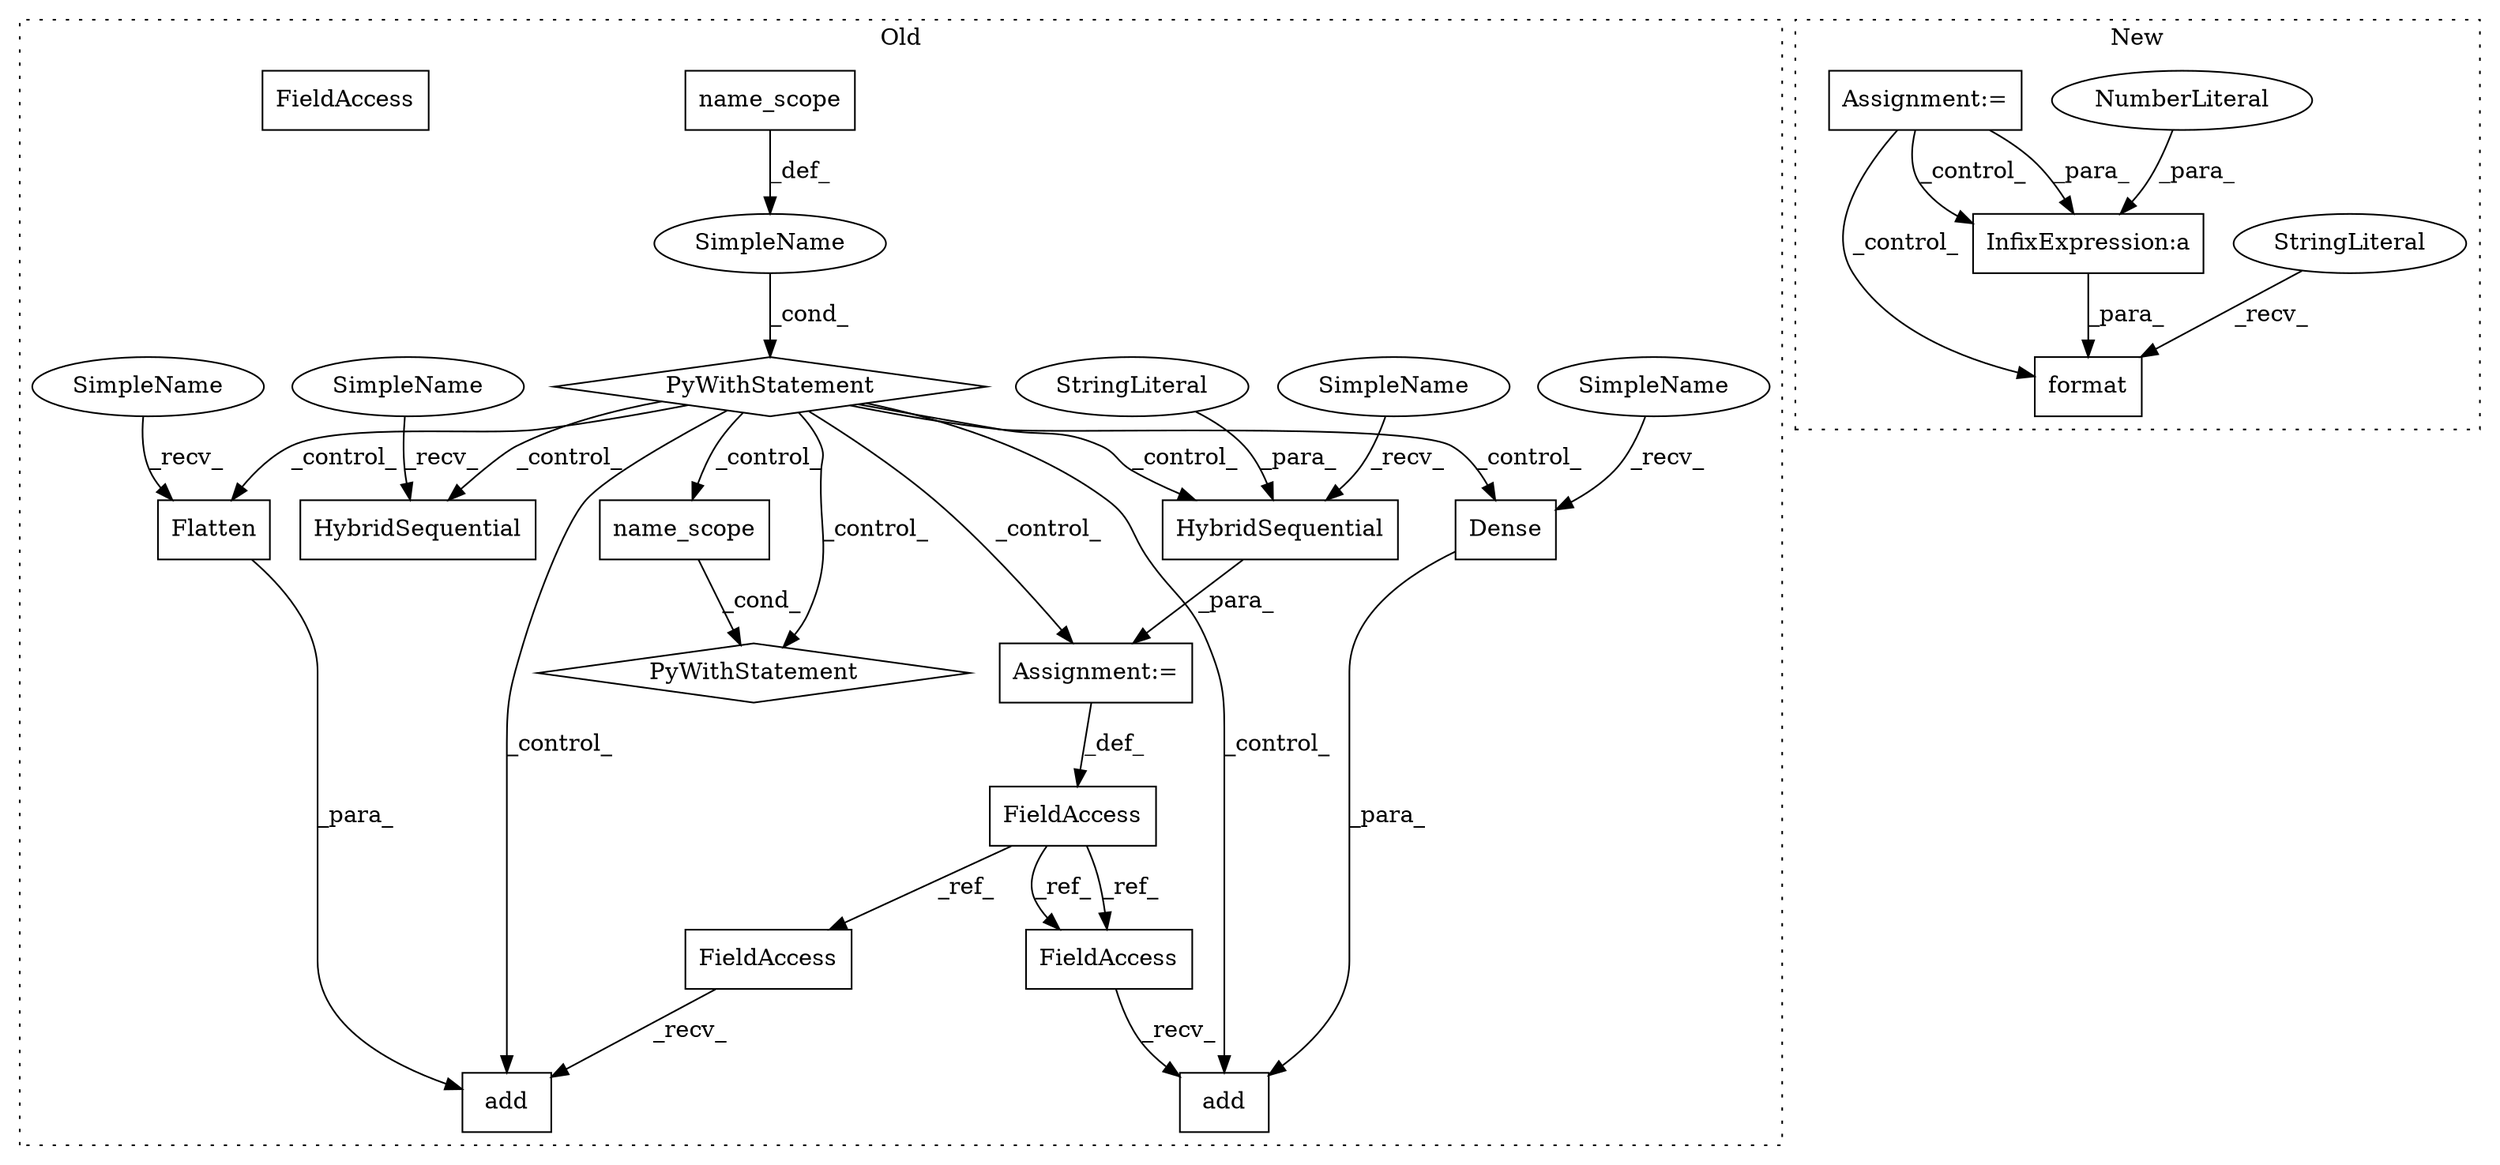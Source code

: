 digraph G {
subgraph cluster0 {
1 [label="Dense" a="32" s="5477,5502" l="6,1" shape="box"];
4 [label="add" a="32" s="5470,5503" l="4,1" shape="box"];
7 [label="HybridSequential" a="32" s="5393,5412" l="17,1" shape="box"];
8 [label="add" a="32" s="5433,5449" l="4,1" shape="box"];
9 [label="StringLiteral" a="45" s="5410" l="2" shape="ellipse"];
10 [label="HybridSequential" a="32" s="4522,4541" l="17,1" shape="box"];
11 [label="FieldAccess" a="22" s="5378" l="11" shape="box"];
12 [label="Flatten" a="32" s="5440" l="9" shape="box"];
13 [label="PyWithStatement" a="104" s="4468,4495" l="10,2" shape="diamond"];
14 [label="SimpleName" a="42" s="" l="" shape="ellipse"];
15 [label="PyWithStatement" a="104" s="4879,4907" l="10,2" shape="diamond"];
16 [label="name_scope" a="32" s="4895" l="12" shape="box"];
18 [label="Assignment:=" a="7" s="5389" l="1" shape="box"];
19 [label="name_scope" a="32" s="4483" l="12" shape="box"];
20 [label="FieldAccess" a="22" s="5458" l="11" shape="box"];
21 [label="FieldAccess" a="22" s="5421" l="11" shape="box"];
22 [label="FieldAccess" a="22" s="5458" l="11" shape="box"];
23 [label="SimpleName" a="42" s="5390" l="2" shape="ellipse"];
24 [label="SimpleName" a="42" s="5437" l="2" shape="ellipse"];
25 [label="SimpleName" a="42" s="5474" l="2" shape="ellipse"];
26 [label="SimpleName" a="42" s="4519" l="2" shape="ellipse"];
label = "Old";
style="dotted";
}
subgraph cluster1 {
2 [label="format" a="32" s="4906,4918" l="7,1" shape="box"];
3 [label="StringLiteral" a="45" s="4897" l="8" shape="ellipse"];
5 [label="InfixExpression:a" a="27" s="4914" l="3" shape="box"];
6 [label="NumberLiteral" a="34" s="4917" l="1" shape="ellipse"];
17 [label="Assignment:=" a="7" s="4639,4756" l="69,2" shape="box"];
label = "New";
style="dotted";
}
1 -> 4 [label="_para_"];
3 -> 2 [label="_recv_"];
5 -> 2 [label="_para_"];
6 -> 5 [label="_para_"];
7 -> 18 [label="_para_"];
9 -> 7 [label="_para_"];
11 -> 22 [label="_ref_"];
11 -> 22 [label="_ref_"];
11 -> 21 [label="_ref_"];
12 -> 8 [label="_para_"];
13 -> 12 [label="_control_"];
13 -> 8 [label="_control_"];
13 -> 1 [label="_control_"];
13 -> 18 [label="_control_"];
13 -> 4 [label="_control_"];
13 -> 10 [label="_control_"];
13 -> 15 [label="_control_"];
13 -> 16 [label="_control_"];
13 -> 7 [label="_control_"];
14 -> 13 [label="_cond_"];
16 -> 15 [label="_cond_"];
17 -> 2 [label="_control_"];
17 -> 5 [label="_para_"];
17 -> 5 [label="_control_"];
18 -> 11 [label="_def_"];
19 -> 14 [label="_def_"];
21 -> 8 [label="_recv_"];
22 -> 4 [label="_recv_"];
23 -> 7 [label="_recv_"];
24 -> 12 [label="_recv_"];
25 -> 1 [label="_recv_"];
26 -> 10 [label="_recv_"];
}